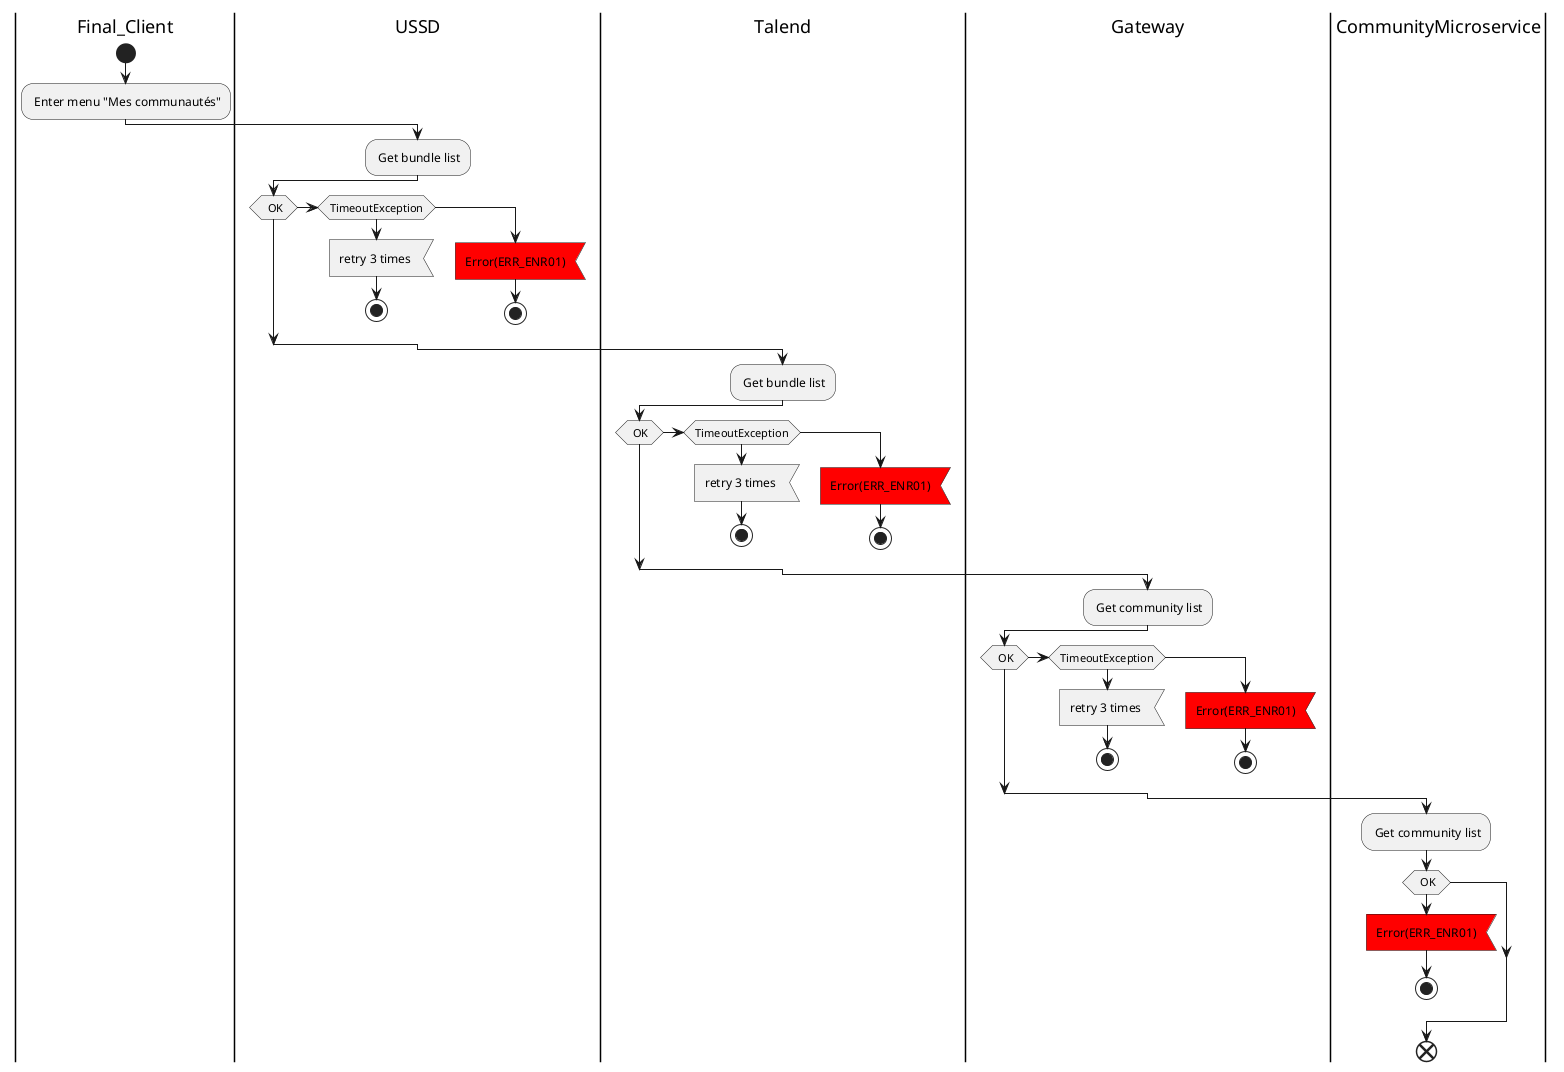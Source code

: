 @startuml
|Final_Client|
start
: Enter menu "Mes communautés";
|USSD|
: Get bundle list;
If ( OK) then 
else if (TimeoutException)
:retry 3 times <
stop
else 
#red:Error(ERR_ENR01)<
stop
endif
|Talend|
: Get bundle list;
If ( OK) then 
else if (TimeoutException)
:retry 3 times <
stop
else 
#red:Error(ERR_ENR01)<
stop
endif
|Gateway|
: Get community list;
If ( OK) then 
else if (TimeoutException)
:retry 3 times <
stop
else 
#red:Error(ERR_ENR01)<
stop
endif
|CommunityMicroservice|
: Get community list;
If ( OK) then 
else 
#red:Error(ERR_ENR01)<
stop
endif
end
@enduml